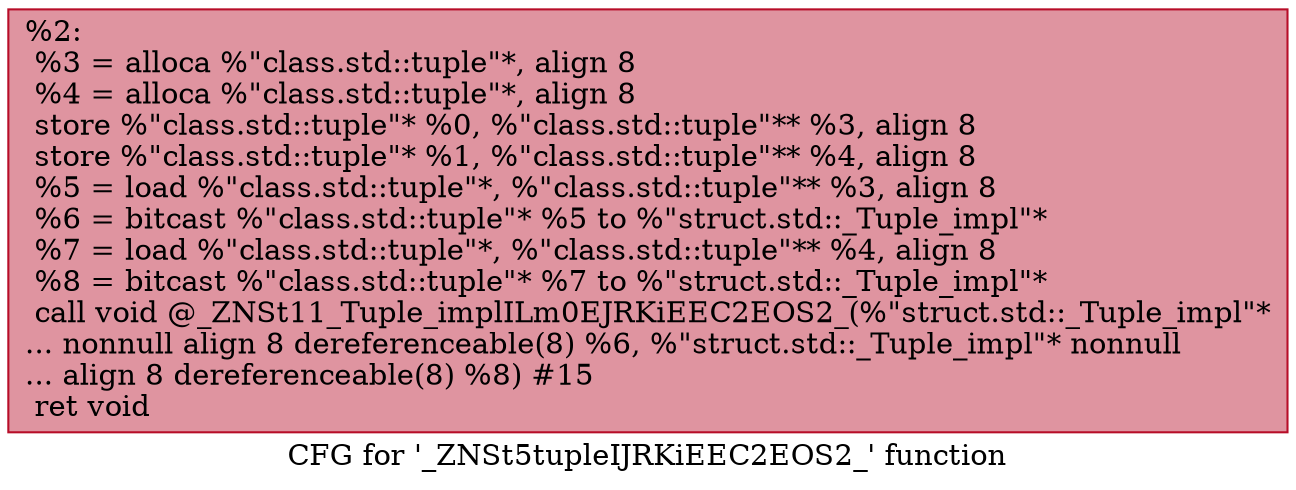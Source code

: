 digraph "CFG for '_ZNSt5tupleIJRKiEEC2EOS2_' function" {
	label="CFG for '_ZNSt5tupleIJRKiEEC2EOS2_' function";

	Node0x561d2dfc0bf0 [shape=record,color="#b70d28ff", style=filled, fillcolor="#b70d2870",label="{%2:\l  %3 = alloca %\"class.std::tuple\"*, align 8\l  %4 = alloca %\"class.std::tuple\"*, align 8\l  store %\"class.std::tuple\"* %0, %\"class.std::tuple\"** %3, align 8\l  store %\"class.std::tuple\"* %1, %\"class.std::tuple\"** %4, align 8\l  %5 = load %\"class.std::tuple\"*, %\"class.std::tuple\"** %3, align 8\l  %6 = bitcast %\"class.std::tuple\"* %5 to %\"struct.std::_Tuple_impl\"*\l  %7 = load %\"class.std::tuple\"*, %\"class.std::tuple\"** %4, align 8\l  %8 = bitcast %\"class.std::tuple\"* %7 to %\"struct.std::_Tuple_impl\"*\l  call void @_ZNSt11_Tuple_implILm0EJRKiEEC2EOS2_(%\"struct.std::_Tuple_impl\"*\l... nonnull align 8 dereferenceable(8) %6, %\"struct.std::_Tuple_impl\"* nonnull\l... align 8 dereferenceable(8) %8) #15\l  ret void\l}"];
}
